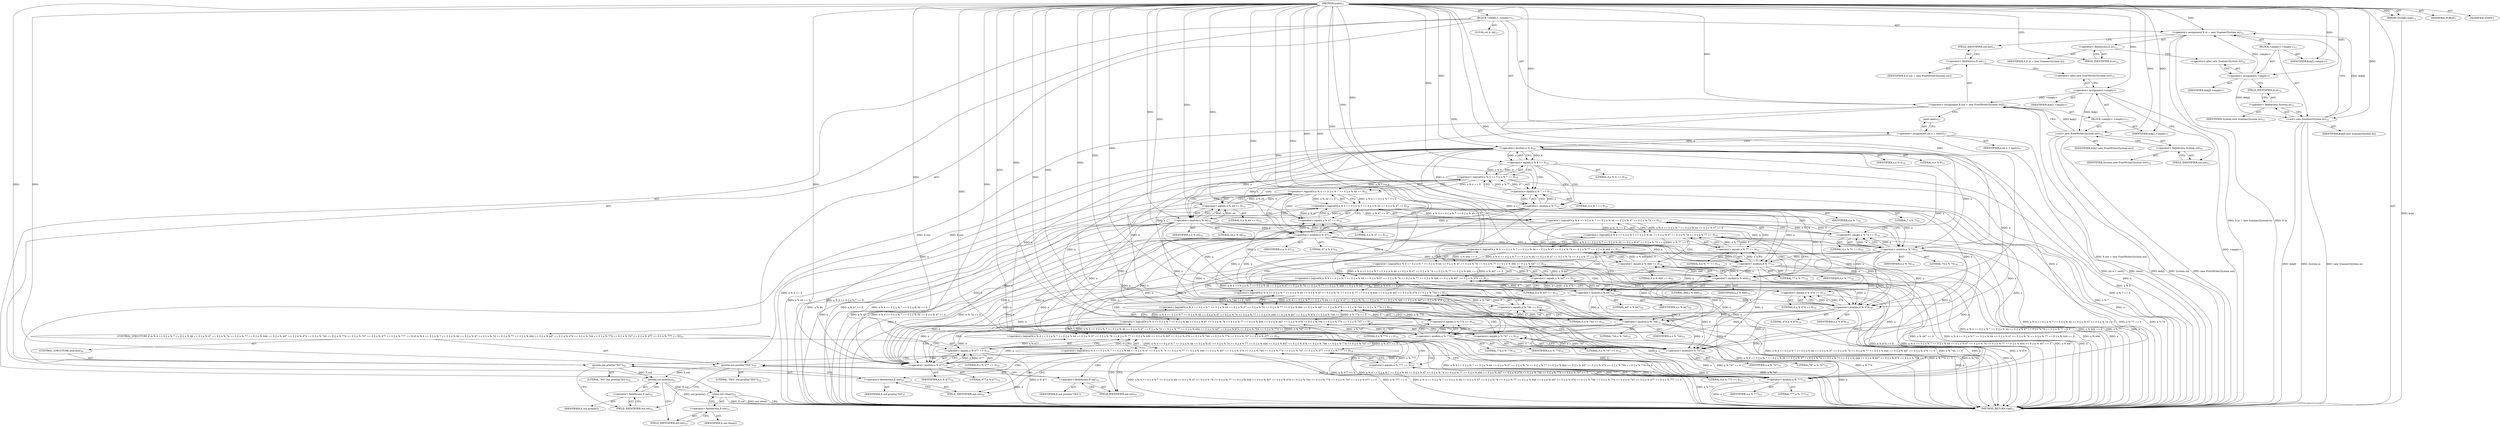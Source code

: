 digraph "main" {  
"30" [label = <(METHOD,main)<SUB>11</SUB>> ]
"31" [label = <(PARAM,String[] args)<SUB>11</SUB>> ]
"32" [label = <(BLOCK,&lt;empty&gt;,&lt;empty&gt;)<SUB>11</SUB>> ]
"33" [label = <(&lt;operator&gt;.assignment,E.in = new Scanner(System.in))<SUB>12</SUB>> ]
"34" [label = <(&lt;operator&gt;.fieldAccess,E.in)<SUB>12</SUB>> ]
"35" [label = <(IDENTIFIER,E,E.in = new Scanner(System.in))> ]
"36" [label = <(FIELD_IDENTIFIER,in,in)<SUB>12</SUB>> ]
"37" [label = <(BLOCK,&lt;empty&gt;,&lt;empty&gt;)<SUB>12</SUB>> ]
"38" [label = <(&lt;operator&gt;.assignment,&lt;empty&gt;)> ]
"39" [label = <(IDENTIFIER,$obj0,&lt;empty&gt;)> ]
"40" [label = <(&lt;operator&gt;.alloc,new Scanner(System.in))<SUB>12</SUB>> ]
"41" [label = <(&lt;init&gt;,new Scanner(System.in))<SUB>12</SUB>> ]
"42" [label = <(IDENTIFIER,$obj0,new Scanner(System.in))> ]
"43" [label = <(&lt;operator&gt;.fieldAccess,System.in)<SUB>12</SUB>> ]
"44" [label = <(IDENTIFIER,System,new Scanner(System.in))<SUB>12</SUB>> ]
"45" [label = <(FIELD_IDENTIFIER,in,in)<SUB>12</SUB>> ]
"46" [label = <(IDENTIFIER,$obj0,&lt;empty&gt;)> ]
"47" [label = <(&lt;operator&gt;.assignment,E.out = new PrintWriter(System.out))<SUB>15</SUB>> ]
"48" [label = <(&lt;operator&gt;.fieldAccess,E.out)<SUB>15</SUB>> ]
"49" [label = <(IDENTIFIER,E,E.out = new PrintWriter(System.out))> ]
"50" [label = <(FIELD_IDENTIFIER,out,out)<SUB>15</SUB>> ]
"51" [label = <(BLOCK,&lt;empty&gt;,&lt;empty&gt;)<SUB>15</SUB>> ]
"52" [label = <(&lt;operator&gt;.assignment,&lt;empty&gt;)> ]
"53" [label = <(IDENTIFIER,$obj1,&lt;empty&gt;)> ]
"54" [label = <(&lt;operator&gt;.alloc,new PrintWriter(System.out))<SUB>15</SUB>> ]
"55" [label = <(&lt;init&gt;,new PrintWriter(System.out))<SUB>15</SUB>> ]
"56" [label = <(IDENTIFIER,$obj1,new PrintWriter(System.out))> ]
"57" [label = <(&lt;operator&gt;.fieldAccess,System.out)<SUB>15</SUB>> ]
"58" [label = <(IDENTIFIER,System,new PrintWriter(System.out))<SUB>15</SUB>> ]
"59" [label = <(FIELD_IDENTIFIER,out,out)<SUB>15</SUB>> ]
"60" [label = <(IDENTIFIER,$obj1,&lt;empty&gt;)> ]
"61" [label = <(LOCAL,int n: int)<SUB>17</SUB>> ]
"62" [label = <(&lt;operator&gt;.assignment,int n = next())<SUB>17</SUB>> ]
"63" [label = <(IDENTIFIER,n,int n = next())<SUB>17</SUB>> ]
"64" [label = <(next,next())<SUB>17</SUB>> ]
"65" [label = <(CONTROL_STRUCTURE,if (n % 4 == 0 || n % 7 == 0 || n % 44 == 0 || n % 47 == 0 || n % 74 == 0 || n % 77 == 0 || n % 444 == 0 || n % 447 == 0 || n % 474 == 0 || n % 744 == 0 || n % 774 == 0 || n % 747 == 0 || n % 477 == 0 || n % 777 == 0),if (n % 4 == 0 || n % 7 == 0 || n % 44 == 0 || n % 47 == 0 || n % 74 == 0 || n % 77 == 0 || n % 444 == 0 || n % 447 == 0 || n % 474 == 0 || n % 744 == 0 || n % 774 == 0 || n % 747 == 0 || n % 477 == 0 || n % 777 == 0))<SUB>19</SUB>> ]
"66" [label = <(&lt;operator&gt;.logicalOr,n % 4 == 0 || n % 7 == 0 || n % 44 == 0 || n % 47 == 0 || n % 74 == 0 || n % 77 == 0 || n % 444 == 0 || n % 447 == 0 || n % 474 == 0 || n % 744 == 0 || n % 774 == 0 || n % 747 == 0 || n % 477 == 0 || n % 777 == 0)<SUB>19</SUB>> ]
"67" [label = <(&lt;operator&gt;.logicalOr,n % 4 == 0 || n % 7 == 0 || n % 44 == 0 || n % 47 == 0 || n % 74 == 0 || n % 77 == 0 || n % 444 == 0 || n % 447 == 0 || n % 474 == 0 || n % 744 == 0 || n % 774 == 0 || n % 747 == 0 || n % 477 == 0)<SUB>19</SUB>> ]
"68" [label = <(&lt;operator&gt;.logicalOr,n % 4 == 0 || n % 7 == 0 || n % 44 == 0 || n % 47 == 0 || n % 74 == 0 || n % 77 == 0 || n % 444 == 0 || n % 447 == 0 || n % 474 == 0 || n % 744 == 0 || n % 774 == 0 || n % 747 == 0)<SUB>19</SUB>> ]
"69" [label = <(&lt;operator&gt;.logicalOr,n % 4 == 0 || n % 7 == 0 || n % 44 == 0 || n % 47 == 0 || n % 74 == 0 || n % 77 == 0 || n % 444 == 0 || n % 447 == 0 || n % 474 == 0 || n % 744 == 0 || n % 774 == 0)<SUB>19</SUB>> ]
"70" [label = <(&lt;operator&gt;.logicalOr,n % 4 == 0 || n % 7 == 0 || n % 44 == 0 || n % 47 == 0 || n % 74 == 0 || n % 77 == 0 || n % 444 == 0 || n % 447 == 0 || n % 474 == 0 || n % 744 == 0)<SUB>19</SUB>> ]
"71" [label = <(&lt;operator&gt;.logicalOr,n % 4 == 0 || n % 7 == 0 || n % 44 == 0 || n % 47 == 0 || n % 74 == 0 || n % 77 == 0 || n % 444 == 0 || n % 447 == 0 || n % 474 == 0)<SUB>19</SUB>> ]
"72" [label = <(&lt;operator&gt;.logicalOr,n % 4 == 0 || n % 7 == 0 || n % 44 == 0 || n % 47 == 0 || n % 74 == 0 || n % 77 == 0 || n % 444 == 0 || n % 447 == 0)<SUB>19</SUB>> ]
"73" [label = <(&lt;operator&gt;.logicalOr,n % 4 == 0 || n % 7 == 0 || n % 44 == 0 || n % 47 == 0 || n % 74 == 0 || n % 77 == 0 || n % 444 == 0)<SUB>19</SUB>> ]
"74" [label = <(&lt;operator&gt;.logicalOr,n % 4 == 0 || n % 7 == 0 || n % 44 == 0 || n % 47 == 0 || n % 74 == 0 || n % 77 == 0)<SUB>19</SUB>> ]
"75" [label = <(&lt;operator&gt;.logicalOr,n % 4 == 0 || n % 7 == 0 || n % 44 == 0 || n % 47 == 0 || n % 74 == 0)<SUB>19</SUB>> ]
"76" [label = <(&lt;operator&gt;.logicalOr,n % 4 == 0 || n % 7 == 0 || n % 44 == 0 || n % 47 == 0)<SUB>19</SUB>> ]
"77" [label = <(&lt;operator&gt;.logicalOr,n % 4 == 0 || n % 7 == 0 || n % 44 == 0)<SUB>19</SUB>> ]
"78" [label = <(&lt;operator&gt;.logicalOr,n % 4 == 0 || n % 7 == 0)<SUB>19</SUB>> ]
"79" [label = <(&lt;operator&gt;.equals,n % 4 == 0)<SUB>19</SUB>> ]
"80" [label = <(&lt;operator&gt;.modulo,n % 4)<SUB>19</SUB>> ]
"81" [label = <(IDENTIFIER,n,n % 4)<SUB>19</SUB>> ]
"82" [label = <(LITERAL,4,n % 4)<SUB>19</SUB>> ]
"83" [label = <(LITERAL,0,n % 4 == 0)<SUB>19</SUB>> ]
"84" [label = <(&lt;operator&gt;.equals,n % 7 == 0)<SUB>19</SUB>> ]
"85" [label = <(&lt;operator&gt;.modulo,n % 7)<SUB>19</SUB>> ]
"86" [label = <(IDENTIFIER,n,n % 7)<SUB>19</SUB>> ]
"87" [label = <(LITERAL,7,n % 7)<SUB>19</SUB>> ]
"88" [label = <(LITERAL,0,n % 7 == 0)<SUB>19</SUB>> ]
"89" [label = <(&lt;operator&gt;.equals,n % 44 == 0)<SUB>19</SUB>> ]
"90" [label = <(&lt;operator&gt;.modulo,n % 44)<SUB>19</SUB>> ]
"91" [label = <(IDENTIFIER,n,n % 44)<SUB>19</SUB>> ]
"92" [label = <(LITERAL,44,n % 44)<SUB>19</SUB>> ]
"93" [label = <(LITERAL,0,n % 44 == 0)<SUB>19</SUB>> ]
"94" [label = <(&lt;operator&gt;.equals,n % 47 == 0)<SUB>19</SUB>> ]
"95" [label = <(&lt;operator&gt;.modulo,n % 47)<SUB>19</SUB>> ]
"96" [label = <(IDENTIFIER,n,n % 47)<SUB>19</SUB>> ]
"97" [label = <(LITERAL,47,n % 47)<SUB>19</SUB>> ]
"98" [label = <(LITERAL,0,n % 47 == 0)<SUB>19</SUB>> ]
"99" [label = <(&lt;operator&gt;.equals,n % 74 == 0)<SUB>19</SUB>> ]
"100" [label = <(&lt;operator&gt;.modulo,n % 74)<SUB>19</SUB>> ]
"101" [label = <(IDENTIFIER,n,n % 74)<SUB>19</SUB>> ]
"102" [label = <(LITERAL,74,n % 74)<SUB>19</SUB>> ]
"103" [label = <(LITERAL,0,n % 74 == 0)<SUB>19</SUB>> ]
"104" [label = <(&lt;operator&gt;.equals,n % 77 == 0)<SUB>19</SUB>> ]
"105" [label = <(&lt;operator&gt;.modulo,n % 77)<SUB>19</SUB>> ]
"106" [label = <(IDENTIFIER,n,n % 77)<SUB>19</SUB>> ]
"107" [label = <(LITERAL,77,n % 77)<SUB>19</SUB>> ]
"108" [label = <(LITERAL,0,n % 77 == 0)<SUB>19</SUB>> ]
"109" [label = <(&lt;operator&gt;.equals,n % 444 == 0)<SUB>19</SUB>> ]
"110" [label = <(&lt;operator&gt;.modulo,n % 444)<SUB>19</SUB>> ]
"111" [label = <(IDENTIFIER,n,n % 444)<SUB>19</SUB>> ]
"112" [label = <(LITERAL,444,n % 444)<SUB>19</SUB>> ]
"113" [label = <(LITERAL,0,n % 444 == 0)<SUB>19</SUB>> ]
"114" [label = <(&lt;operator&gt;.equals,n % 447 == 0)<SUB>19</SUB>> ]
"115" [label = <(&lt;operator&gt;.modulo,n % 447)<SUB>19</SUB>> ]
"116" [label = <(IDENTIFIER,n,n % 447)<SUB>19</SUB>> ]
"117" [label = <(LITERAL,447,n % 447)<SUB>19</SUB>> ]
"118" [label = <(LITERAL,0,n % 447 == 0)<SUB>19</SUB>> ]
"119" [label = <(&lt;operator&gt;.equals,n % 474 == 0)<SUB>19</SUB>> ]
"120" [label = <(&lt;operator&gt;.modulo,n % 474)<SUB>19</SUB>> ]
"121" [label = <(IDENTIFIER,n,n % 474)<SUB>19</SUB>> ]
"122" [label = <(LITERAL,474,n % 474)<SUB>19</SUB>> ]
"123" [label = <(LITERAL,0,n % 474 == 0)<SUB>19</SUB>> ]
"124" [label = <(&lt;operator&gt;.equals,n % 744 == 0)<SUB>19</SUB>> ]
"125" [label = <(&lt;operator&gt;.modulo,n % 744)<SUB>19</SUB>> ]
"126" [label = <(IDENTIFIER,n,n % 744)<SUB>19</SUB>> ]
"127" [label = <(LITERAL,744,n % 744)<SUB>19</SUB>> ]
"128" [label = <(LITERAL,0,n % 744 == 0)<SUB>19</SUB>> ]
"129" [label = <(&lt;operator&gt;.equals,n % 774 == 0)<SUB>19</SUB>> ]
"130" [label = <(&lt;operator&gt;.modulo,n % 774)<SUB>19</SUB>> ]
"131" [label = <(IDENTIFIER,n,n % 774)<SUB>19</SUB>> ]
"132" [label = <(LITERAL,774,n % 774)<SUB>19</SUB>> ]
"133" [label = <(LITERAL,0,n % 774 == 0)<SUB>19</SUB>> ]
"134" [label = <(&lt;operator&gt;.equals,n % 747 == 0)<SUB>19</SUB>> ]
"135" [label = <(&lt;operator&gt;.modulo,n % 747)<SUB>19</SUB>> ]
"136" [label = <(IDENTIFIER,n,n % 747)<SUB>19</SUB>> ]
"137" [label = <(LITERAL,747,n % 747)<SUB>19</SUB>> ]
"138" [label = <(LITERAL,0,n % 747 == 0)<SUB>19</SUB>> ]
"139" [label = <(&lt;operator&gt;.equals,n % 477 == 0)<SUB>19</SUB>> ]
"140" [label = <(&lt;operator&gt;.modulo,n % 477)<SUB>19</SUB>> ]
"141" [label = <(IDENTIFIER,n,n % 477)<SUB>19</SUB>> ]
"142" [label = <(LITERAL,477,n % 477)<SUB>19</SUB>> ]
"143" [label = <(LITERAL,0,n % 477 == 0)<SUB>19</SUB>> ]
"144" [label = <(&lt;operator&gt;.equals,n % 777 == 0)<SUB>19</SUB>> ]
"145" [label = <(&lt;operator&gt;.modulo,n % 777)<SUB>19</SUB>> ]
"146" [label = <(IDENTIFIER,n,n % 777)<SUB>19</SUB>> ]
"147" [label = <(LITERAL,777,n % 777)<SUB>19</SUB>> ]
"148" [label = <(LITERAL,0,n % 777 == 0)<SUB>19</SUB>> ]
"149" [label = <(println,out.println(&quot;YES&quot;))<SUB>19</SUB>> ]
"150" [label = <(&lt;operator&gt;.fieldAccess,E.out)<SUB>19</SUB>> ]
"151" [label = <(IDENTIFIER,E,out.println(&quot;YES&quot;))> ]
"152" [label = <(FIELD_IDENTIFIER,out,out)<SUB>19</SUB>> ]
"153" [label = <(LITERAL,&quot;YES&quot;,out.println(&quot;YES&quot;))<SUB>19</SUB>> ]
"154" [label = <(CONTROL_STRUCTURE,else,else)<SUB>20</SUB>> ]
"155" [label = <(println,out.println(&quot;NO&quot;))<SUB>20</SUB>> ]
"156" [label = <(&lt;operator&gt;.fieldAccess,E.out)<SUB>20</SUB>> ]
"157" [label = <(IDENTIFIER,E,out.println(&quot;NO&quot;))> ]
"158" [label = <(FIELD_IDENTIFIER,out,out)<SUB>20</SUB>> ]
"159" [label = <(LITERAL,&quot;NO&quot;,out.println(&quot;NO&quot;))<SUB>20</SUB>> ]
"160" [label = <(println,out.println())<SUB>22</SUB>> ]
"161" [label = <(&lt;operator&gt;.fieldAccess,E.out)<SUB>22</SUB>> ]
"162" [label = <(IDENTIFIER,E,out.println())> ]
"163" [label = <(FIELD_IDENTIFIER,out,out)<SUB>22</SUB>> ]
"164" [label = <(close,out.close())<SUB>23</SUB>> ]
"165" [label = <(&lt;operator&gt;.fieldAccess,E.out)<SUB>23</SUB>> ]
"166" [label = <(IDENTIFIER,E,out.close())> ]
"167" [label = <(FIELD_IDENTIFIER,out,out)<SUB>23</SUB>> ]
"168" [label = <(MODIFIER,PUBLIC)> ]
"169" [label = <(MODIFIER,STATIC)> ]
"170" [label = <(METHOD_RETURN,void)<SUB>11</SUB>> ]
  "30" -> "31"  [ label = "AST: "] 
  "30" -> "32"  [ label = "AST: "] 
  "30" -> "168"  [ label = "AST: "] 
  "30" -> "169"  [ label = "AST: "] 
  "30" -> "170"  [ label = "AST: "] 
  "32" -> "33"  [ label = "AST: "] 
  "32" -> "47"  [ label = "AST: "] 
  "32" -> "61"  [ label = "AST: "] 
  "32" -> "62"  [ label = "AST: "] 
  "32" -> "65"  [ label = "AST: "] 
  "32" -> "160"  [ label = "AST: "] 
  "32" -> "164"  [ label = "AST: "] 
  "33" -> "34"  [ label = "AST: "] 
  "33" -> "37"  [ label = "AST: "] 
  "34" -> "35"  [ label = "AST: "] 
  "34" -> "36"  [ label = "AST: "] 
  "37" -> "38"  [ label = "AST: "] 
  "37" -> "41"  [ label = "AST: "] 
  "37" -> "46"  [ label = "AST: "] 
  "38" -> "39"  [ label = "AST: "] 
  "38" -> "40"  [ label = "AST: "] 
  "41" -> "42"  [ label = "AST: "] 
  "41" -> "43"  [ label = "AST: "] 
  "43" -> "44"  [ label = "AST: "] 
  "43" -> "45"  [ label = "AST: "] 
  "47" -> "48"  [ label = "AST: "] 
  "47" -> "51"  [ label = "AST: "] 
  "48" -> "49"  [ label = "AST: "] 
  "48" -> "50"  [ label = "AST: "] 
  "51" -> "52"  [ label = "AST: "] 
  "51" -> "55"  [ label = "AST: "] 
  "51" -> "60"  [ label = "AST: "] 
  "52" -> "53"  [ label = "AST: "] 
  "52" -> "54"  [ label = "AST: "] 
  "55" -> "56"  [ label = "AST: "] 
  "55" -> "57"  [ label = "AST: "] 
  "57" -> "58"  [ label = "AST: "] 
  "57" -> "59"  [ label = "AST: "] 
  "62" -> "63"  [ label = "AST: "] 
  "62" -> "64"  [ label = "AST: "] 
  "65" -> "66"  [ label = "AST: "] 
  "65" -> "149"  [ label = "AST: "] 
  "65" -> "154"  [ label = "AST: "] 
  "66" -> "67"  [ label = "AST: "] 
  "66" -> "144"  [ label = "AST: "] 
  "67" -> "68"  [ label = "AST: "] 
  "67" -> "139"  [ label = "AST: "] 
  "68" -> "69"  [ label = "AST: "] 
  "68" -> "134"  [ label = "AST: "] 
  "69" -> "70"  [ label = "AST: "] 
  "69" -> "129"  [ label = "AST: "] 
  "70" -> "71"  [ label = "AST: "] 
  "70" -> "124"  [ label = "AST: "] 
  "71" -> "72"  [ label = "AST: "] 
  "71" -> "119"  [ label = "AST: "] 
  "72" -> "73"  [ label = "AST: "] 
  "72" -> "114"  [ label = "AST: "] 
  "73" -> "74"  [ label = "AST: "] 
  "73" -> "109"  [ label = "AST: "] 
  "74" -> "75"  [ label = "AST: "] 
  "74" -> "104"  [ label = "AST: "] 
  "75" -> "76"  [ label = "AST: "] 
  "75" -> "99"  [ label = "AST: "] 
  "76" -> "77"  [ label = "AST: "] 
  "76" -> "94"  [ label = "AST: "] 
  "77" -> "78"  [ label = "AST: "] 
  "77" -> "89"  [ label = "AST: "] 
  "78" -> "79"  [ label = "AST: "] 
  "78" -> "84"  [ label = "AST: "] 
  "79" -> "80"  [ label = "AST: "] 
  "79" -> "83"  [ label = "AST: "] 
  "80" -> "81"  [ label = "AST: "] 
  "80" -> "82"  [ label = "AST: "] 
  "84" -> "85"  [ label = "AST: "] 
  "84" -> "88"  [ label = "AST: "] 
  "85" -> "86"  [ label = "AST: "] 
  "85" -> "87"  [ label = "AST: "] 
  "89" -> "90"  [ label = "AST: "] 
  "89" -> "93"  [ label = "AST: "] 
  "90" -> "91"  [ label = "AST: "] 
  "90" -> "92"  [ label = "AST: "] 
  "94" -> "95"  [ label = "AST: "] 
  "94" -> "98"  [ label = "AST: "] 
  "95" -> "96"  [ label = "AST: "] 
  "95" -> "97"  [ label = "AST: "] 
  "99" -> "100"  [ label = "AST: "] 
  "99" -> "103"  [ label = "AST: "] 
  "100" -> "101"  [ label = "AST: "] 
  "100" -> "102"  [ label = "AST: "] 
  "104" -> "105"  [ label = "AST: "] 
  "104" -> "108"  [ label = "AST: "] 
  "105" -> "106"  [ label = "AST: "] 
  "105" -> "107"  [ label = "AST: "] 
  "109" -> "110"  [ label = "AST: "] 
  "109" -> "113"  [ label = "AST: "] 
  "110" -> "111"  [ label = "AST: "] 
  "110" -> "112"  [ label = "AST: "] 
  "114" -> "115"  [ label = "AST: "] 
  "114" -> "118"  [ label = "AST: "] 
  "115" -> "116"  [ label = "AST: "] 
  "115" -> "117"  [ label = "AST: "] 
  "119" -> "120"  [ label = "AST: "] 
  "119" -> "123"  [ label = "AST: "] 
  "120" -> "121"  [ label = "AST: "] 
  "120" -> "122"  [ label = "AST: "] 
  "124" -> "125"  [ label = "AST: "] 
  "124" -> "128"  [ label = "AST: "] 
  "125" -> "126"  [ label = "AST: "] 
  "125" -> "127"  [ label = "AST: "] 
  "129" -> "130"  [ label = "AST: "] 
  "129" -> "133"  [ label = "AST: "] 
  "130" -> "131"  [ label = "AST: "] 
  "130" -> "132"  [ label = "AST: "] 
  "134" -> "135"  [ label = "AST: "] 
  "134" -> "138"  [ label = "AST: "] 
  "135" -> "136"  [ label = "AST: "] 
  "135" -> "137"  [ label = "AST: "] 
  "139" -> "140"  [ label = "AST: "] 
  "139" -> "143"  [ label = "AST: "] 
  "140" -> "141"  [ label = "AST: "] 
  "140" -> "142"  [ label = "AST: "] 
  "144" -> "145"  [ label = "AST: "] 
  "144" -> "148"  [ label = "AST: "] 
  "145" -> "146"  [ label = "AST: "] 
  "145" -> "147"  [ label = "AST: "] 
  "149" -> "150"  [ label = "AST: "] 
  "149" -> "153"  [ label = "AST: "] 
  "150" -> "151"  [ label = "AST: "] 
  "150" -> "152"  [ label = "AST: "] 
  "154" -> "155"  [ label = "AST: "] 
  "155" -> "156"  [ label = "AST: "] 
  "155" -> "159"  [ label = "AST: "] 
  "156" -> "157"  [ label = "AST: "] 
  "156" -> "158"  [ label = "AST: "] 
  "160" -> "161"  [ label = "AST: "] 
  "161" -> "162"  [ label = "AST: "] 
  "161" -> "163"  [ label = "AST: "] 
  "164" -> "165"  [ label = "AST: "] 
  "165" -> "166"  [ label = "AST: "] 
  "165" -> "167"  [ label = "AST: "] 
  "33" -> "50"  [ label = "CFG: "] 
  "47" -> "64"  [ label = "CFG: "] 
  "62" -> "80"  [ label = "CFG: "] 
  "160" -> "167"  [ label = "CFG: "] 
  "164" -> "170"  [ label = "CFG: "] 
  "34" -> "40"  [ label = "CFG: "] 
  "48" -> "54"  [ label = "CFG: "] 
  "64" -> "62"  [ label = "CFG: "] 
  "66" -> "152"  [ label = "CFG: "] 
  "66" -> "158"  [ label = "CFG: "] 
  "149" -> "163"  [ label = "CFG: "] 
  "161" -> "160"  [ label = "CFG: "] 
  "165" -> "164"  [ label = "CFG: "] 
  "36" -> "34"  [ label = "CFG: "] 
  "38" -> "45"  [ label = "CFG: "] 
  "41" -> "33"  [ label = "CFG: "] 
  "50" -> "48"  [ label = "CFG: "] 
  "52" -> "59"  [ label = "CFG: "] 
  "55" -> "47"  [ label = "CFG: "] 
  "67" -> "66"  [ label = "CFG: "] 
  "67" -> "145"  [ label = "CFG: "] 
  "144" -> "66"  [ label = "CFG: "] 
  "150" -> "149"  [ label = "CFG: "] 
  "155" -> "163"  [ label = "CFG: "] 
  "163" -> "161"  [ label = "CFG: "] 
  "167" -> "165"  [ label = "CFG: "] 
  "40" -> "38"  [ label = "CFG: "] 
  "43" -> "41"  [ label = "CFG: "] 
  "54" -> "52"  [ label = "CFG: "] 
  "57" -> "55"  [ label = "CFG: "] 
  "68" -> "67"  [ label = "CFG: "] 
  "68" -> "140"  [ label = "CFG: "] 
  "139" -> "67"  [ label = "CFG: "] 
  "145" -> "144"  [ label = "CFG: "] 
  "152" -> "150"  [ label = "CFG: "] 
  "156" -> "155"  [ label = "CFG: "] 
  "45" -> "43"  [ label = "CFG: "] 
  "59" -> "57"  [ label = "CFG: "] 
  "69" -> "68"  [ label = "CFG: "] 
  "69" -> "135"  [ label = "CFG: "] 
  "134" -> "68"  [ label = "CFG: "] 
  "140" -> "139"  [ label = "CFG: "] 
  "158" -> "156"  [ label = "CFG: "] 
  "70" -> "69"  [ label = "CFG: "] 
  "70" -> "130"  [ label = "CFG: "] 
  "129" -> "69"  [ label = "CFG: "] 
  "135" -> "134"  [ label = "CFG: "] 
  "71" -> "70"  [ label = "CFG: "] 
  "71" -> "125"  [ label = "CFG: "] 
  "124" -> "70"  [ label = "CFG: "] 
  "130" -> "129"  [ label = "CFG: "] 
  "72" -> "71"  [ label = "CFG: "] 
  "72" -> "120"  [ label = "CFG: "] 
  "119" -> "71"  [ label = "CFG: "] 
  "125" -> "124"  [ label = "CFG: "] 
  "73" -> "72"  [ label = "CFG: "] 
  "73" -> "115"  [ label = "CFG: "] 
  "114" -> "72"  [ label = "CFG: "] 
  "120" -> "119"  [ label = "CFG: "] 
  "74" -> "73"  [ label = "CFG: "] 
  "74" -> "110"  [ label = "CFG: "] 
  "109" -> "73"  [ label = "CFG: "] 
  "115" -> "114"  [ label = "CFG: "] 
  "75" -> "74"  [ label = "CFG: "] 
  "75" -> "105"  [ label = "CFG: "] 
  "104" -> "74"  [ label = "CFG: "] 
  "110" -> "109"  [ label = "CFG: "] 
  "76" -> "75"  [ label = "CFG: "] 
  "76" -> "100"  [ label = "CFG: "] 
  "99" -> "75"  [ label = "CFG: "] 
  "105" -> "104"  [ label = "CFG: "] 
  "77" -> "76"  [ label = "CFG: "] 
  "77" -> "95"  [ label = "CFG: "] 
  "94" -> "76"  [ label = "CFG: "] 
  "100" -> "99"  [ label = "CFG: "] 
  "78" -> "77"  [ label = "CFG: "] 
  "78" -> "90"  [ label = "CFG: "] 
  "89" -> "77"  [ label = "CFG: "] 
  "95" -> "94"  [ label = "CFG: "] 
  "79" -> "78"  [ label = "CFG: "] 
  "79" -> "85"  [ label = "CFG: "] 
  "84" -> "78"  [ label = "CFG: "] 
  "90" -> "89"  [ label = "CFG: "] 
  "80" -> "79"  [ label = "CFG: "] 
  "85" -> "84"  [ label = "CFG: "] 
  "30" -> "36"  [ label = "CFG: "] 
  "31" -> "170"  [ label = "DDG: args"] 
  "33" -> "170"  [ label = "DDG: E.in"] 
  "41" -> "170"  [ label = "DDG: $obj0"] 
  "41" -> "170"  [ label = "DDG: System.in"] 
  "41" -> "170"  [ label = "DDG: new Scanner(System.in)"] 
  "33" -> "170"  [ label = "DDG: E.in = new Scanner(System.in)"] 
  "52" -> "170"  [ label = "DDG: &lt;empty&gt;"] 
  "55" -> "170"  [ label = "DDG: $obj1"] 
  "55" -> "170"  [ label = "DDG: System.out"] 
  "55" -> "170"  [ label = "DDG: new PrintWriter(System.out)"] 
  "47" -> "170"  [ label = "DDG: E.out = new PrintWriter(System.out)"] 
  "62" -> "170"  [ label = "DDG: next()"] 
  "62" -> "170"  [ label = "DDG: int n = next()"] 
  "80" -> "170"  [ label = "DDG: n"] 
  "79" -> "170"  [ label = "DDG: n % 4"] 
  "78" -> "170"  [ label = "DDG: n % 4 == 0"] 
  "85" -> "170"  [ label = "DDG: n"] 
  "84" -> "170"  [ label = "DDG: n % 7"] 
  "78" -> "170"  [ label = "DDG: n % 7 == 0"] 
  "77" -> "170"  [ label = "DDG: n % 4 == 0 || n % 7 == 0"] 
  "90" -> "170"  [ label = "DDG: n"] 
  "89" -> "170"  [ label = "DDG: n % 44"] 
  "77" -> "170"  [ label = "DDG: n % 44 == 0"] 
  "76" -> "170"  [ label = "DDG: n % 4 == 0 || n % 7 == 0 || n % 44 == 0"] 
  "95" -> "170"  [ label = "DDG: n"] 
  "94" -> "170"  [ label = "DDG: n % 47"] 
  "76" -> "170"  [ label = "DDG: n % 47 == 0"] 
  "75" -> "170"  [ label = "DDG: n % 4 == 0 || n % 7 == 0 || n % 44 == 0 || n % 47 == 0"] 
  "100" -> "170"  [ label = "DDG: n"] 
  "99" -> "170"  [ label = "DDG: n % 74"] 
  "75" -> "170"  [ label = "DDG: n % 74 == 0"] 
  "74" -> "170"  [ label = "DDG: n % 4 == 0 || n % 7 == 0 || n % 44 == 0 || n % 47 == 0 || n % 74 == 0"] 
  "105" -> "170"  [ label = "DDG: n"] 
  "104" -> "170"  [ label = "DDG: n % 77"] 
  "74" -> "170"  [ label = "DDG: n % 77 == 0"] 
  "73" -> "170"  [ label = "DDG: n % 4 == 0 || n % 7 == 0 || n % 44 == 0 || n % 47 == 0 || n % 74 == 0 || n % 77 == 0"] 
  "110" -> "170"  [ label = "DDG: n"] 
  "109" -> "170"  [ label = "DDG: n % 444"] 
  "73" -> "170"  [ label = "DDG: n % 444 == 0"] 
  "72" -> "170"  [ label = "DDG: n % 4 == 0 || n % 7 == 0 || n % 44 == 0 || n % 47 == 0 || n % 74 == 0 || n % 77 == 0 || n % 444 == 0"] 
  "115" -> "170"  [ label = "DDG: n"] 
  "114" -> "170"  [ label = "DDG: n % 447"] 
  "72" -> "170"  [ label = "DDG: n % 447 == 0"] 
  "71" -> "170"  [ label = "DDG: n % 4 == 0 || n % 7 == 0 || n % 44 == 0 || n % 47 == 0 || n % 74 == 0 || n % 77 == 0 || n % 444 == 0 || n % 447 == 0"] 
  "120" -> "170"  [ label = "DDG: n"] 
  "119" -> "170"  [ label = "DDG: n % 474"] 
  "71" -> "170"  [ label = "DDG: n % 474 == 0"] 
  "70" -> "170"  [ label = "DDG: n % 4 == 0 || n % 7 == 0 || n % 44 == 0 || n % 47 == 0 || n % 74 == 0 || n % 77 == 0 || n % 444 == 0 || n % 447 == 0 || n % 474 == 0"] 
  "125" -> "170"  [ label = "DDG: n"] 
  "124" -> "170"  [ label = "DDG: n % 744"] 
  "70" -> "170"  [ label = "DDG: n % 744 == 0"] 
  "69" -> "170"  [ label = "DDG: n % 4 == 0 || n % 7 == 0 || n % 44 == 0 || n % 47 == 0 || n % 74 == 0 || n % 77 == 0 || n % 444 == 0 || n % 447 == 0 || n % 474 == 0 || n % 744 == 0"] 
  "130" -> "170"  [ label = "DDG: n"] 
  "129" -> "170"  [ label = "DDG: n % 774"] 
  "69" -> "170"  [ label = "DDG: n % 774 == 0"] 
  "68" -> "170"  [ label = "DDG: n % 4 == 0 || n % 7 == 0 || n % 44 == 0 || n % 47 == 0 || n % 74 == 0 || n % 77 == 0 || n % 444 == 0 || n % 447 == 0 || n % 474 == 0 || n % 744 == 0 || n % 774 == 0"] 
  "135" -> "170"  [ label = "DDG: n"] 
  "134" -> "170"  [ label = "DDG: n % 747"] 
  "68" -> "170"  [ label = "DDG: n % 747 == 0"] 
  "67" -> "170"  [ label = "DDG: n % 4 == 0 || n % 7 == 0 || n % 44 == 0 || n % 47 == 0 || n % 74 == 0 || n % 77 == 0 || n % 444 == 0 || n % 447 == 0 || n % 474 == 0 || n % 744 == 0 || n % 774 == 0 || n % 747 == 0"] 
  "140" -> "170"  [ label = "DDG: n"] 
  "139" -> "170"  [ label = "DDG: n % 477"] 
  "67" -> "170"  [ label = "DDG: n % 477 == 0"] 
  "66" -> "170"  [ label = "DDG: n % 4 == 0 || n % 7 == 0 || n % 44 == 0 || n % 47 == 0 || n % 74 == 0 || n % 77 == 0 || n % 444 == 0 || n % 447 == 0 || n % 474 == 0 || n % 744 == 0 || n % 774 == 0 || n % 747 == 0 || n % 477 == 0"] 
  "145" -> "170"  [ label = "DDG: n"] 
  "144" -> "170"  [ label = "DDG: n % 777"] 
  "66" -> "170"  [ label = "DDG: n % 777 == 0"] 
  "66" -> "170"  [ label = "DDG: n % 4 == 0 || n % 7 == 0 || n % 44 == 0 || n % 47 == 0 || n % 74 == 0 || n % 77 == 0 || n % 444 == 0 || n % 447 == 0 || n % 474 == 0 || n % 744 == 0 || n % 774 == 0 || n % 747 == 0 || n % 477 == 0 || n % 777 == 0"] 
  "160" -> "170"  [ label = "DDG: out.println()"] 
  "164" -> "170"  [ label = "DDG: E.out"] 
  "164" -> "170"  [ label = "DDG: out.close()"] 
  "30" -> "31"  [ label = "DDG: "] 
  "38" -> "33"  [ label = "DDG: &lt;empty&gt;"] 
  "41" -> "33"  [ label = "DDG: $obj0"] 
  "30" -> "33"  [ label = "DDG: "] 
  "52" -> "47"  [ label = "DDG: &lt;empty&gt;"] 
  "55" -> "47"  [ label = "DDG: $obj1"] 
  "30" -> "47"  [ label = "DDG: "] 
  "30" -> "62"  [ label = "DDG: "] 
  "155" -> "160"  [ label = "DDG: E.out"] 
  "149" -> "160"  [ label = "DDG: E.out"] 
  "160" -> "164"  [ label = "DDG: E.out"] 
  "30" -> "38"  [ label = "DDG: "] 
  "30" -> "46"  [ label = "DDG: "] 
  "30" -> "52"  [ label = "DDG: "] 
  "30" -> "60"  [ label = "DDG: "] 
  "67" -> "66"  [ label = "DDG: n % 4 == 0 || n % 7 == 0 || n % 44 == 0 || n % 47 == 0 || n % 74 == 0 || n % 77 == 0 || n % 444 == 0 || n % 447 == 0 || n % 474 == 0 || n % 744 == 0 || n % 774 == 0 || n % 747 == 0"] 
  "67" -> "66"  [ label = "DDG: n % 477 == 0"] 
  "144" -> "66"  [ label = "DDG: n % 777"] 
  "144" -> "66"  [ label = "DDG: 0"] 
  "47" -> "149"  [ label = "DDG: E.out"] 
  "30" -> "149"  [ label = "DDG: "] 
  "38" -> "41"  [ label = "DDG: $obj0"] 
  "30" -> "41"  [ label = "DDG: "] 
  "52" -> "55"  [ label = "DDG: $obj1"] 
  "30" -> "55"  [ label = "DDG: "] 
  "68" -> "67"  [ label = "DDG: n % 4 == 0 || n % 7 == 0 || n % 44 == 0 || n % 47 == 0 || n % 74 == 0 || n % 77 == 0 || n % 444 == 0 || n % 447 == 0 || n % 474 == 0 || n % 744 == 0 || n % 774 == 0"] 
  "68" -> "67"  [ label = "DDG: n % 747 == 0"] 
  "139" -> "67"  [ label = "DDG: n % 477"] 
  "139" -> "67"  [ label = "DDG: 0"] 
  "145" -> "144"  [ label = "DDG: n"] 
  "145" -> "144"  [ label = "DDG: 777"] 
  "30" -> "144"  [ label = "DDG: "] 
  "47" -> "155"  [ label = "DDG: E.out"] 
  "30" -> "155"  [ label = "DDG: "] 
  "69" -> "68"  [ label = "DDG: n % 4 == 0 || n % 7 == 0 || n % 44 == 0 || n % 47 == 0 || n % 74 == 0 || n % 77 == 0 || n % 444 == 0 || n % 447 == 0 || n % 474 == 0 || n % 744 == 0"] 
  "69" -> "68"  [ label = "DDG: n % 774 == 0"] 
  "134" -> "68"  [ label = "DDG: n % 747"] 
  "134" -> "68"  [ label = "DDG: 0"] 
  "140" -> "139"  [ label = "DDG: n"] 
  "140" -> "139"  [ label = "DDG: 477"] 
  "30" -> "139"  [ label = "DDG: "] 
  "80" -> "145"  [ label = "DDG: n"] 
  "85" -> "145"  [ label = "DDG: n"] 
  "90" -> "145"  [ label = "DDG: n"] 
  "95" -> "145"  [ label = "DDG: n"] 
  "100" -> "145"  [ label = "DDG: n"] 
  "105" -> "145"  [ label = "DDG: n"] 
  "110" -> "145"  [ label = "DDG: n"] 
  "115" -> "145"  [ label = "DDG: n"] 
  "120" -> "145"  [ label = "DDG: n"] 
  "125" -> "145"  [ label = "DDG: n"] 
  "130" -> "145"  [ label = "DDG: n"] 
  "135" -> "145"  [ label = "DDG: n"] 
  "140" -> "145"  [ label = "DDG: n"] 
  "30" -> "145"  [ label = "DDG: "] 
  "70" -> "69"  [ label = "DDG: n % 4 == 0 || n % 7 == 0 || n % 44 == 0 || n % 47 == 0 || n % 74 == 0 || n % 77 == 0 || n % 444 == 0 || n % 447 == 0 || n % 474 == 0"] 
  "70" -> "69"  [ label = "DDG: n % 744 == 0"] 
  "129" -> "69"  [ label = "DDG: n % 774"] 
  "129" -> "69"  [ label = "DDG: 0"] 
  "135" -> "134"  [ label = "DDG: n"] 
  "135" -> "134"  [ label = "DDG: 747"] 
  "30" -> "134"  [ label = "DDG: "] 
  "80" -> "140"  [ label = "DDG: n"] 
  "85" -> "140"  [ label = "DDG: n"] 
  "90" -> "140"  [ label = "DDG: n"] 
  "95" -> "140"  [ label = "DDG: n"] 
  "100" -> "140"  [ label = "DDG: n"] 
  "105" -> "140"  [ label = "DDG: n"] 
  "110" -> "140"  [ label = "DDG: n"] 
  "115" -> "140"  [ label = "DDG: n"] 
  "120" -> "140"  [ label = "DDG: n"] 
  "125" -> "140"  [ label = "DDG: n"] 
  "130" -> "140"  [ label = "DDG: n"] 
  "135" -> "140"  [ label = "DDG: n"] 
  "30" -> "140"  [ label = "DDG: "] 
  "71" -> "70"  [ label = "DDG: n % 4 == 0 || n % 7 == 0 || n % 44 == 0 || n % 47 == 0 || n % 74 == 0 || n % 77 == 0 || n % 444 == 0 || n % 447 == 0"] 
  "71" -> "70"  [ label = "DDG: n % 474 == 0"] 
  "124" -> "70"  [ label = "DDG: n % 744"] 
  "124" -> "70"  [ label = "DDG: 0"] 
  "130" -> "129"  [ label = "DDG: n"] 
  "130" -> "129"  [ label = "DDG: 774"] 
  "30" -> "129"  [ label = "DDG: "] 
  "80" -> "135"  [ label = "DDG: n"] 
  "85" -> "135"  [ label = "DDG: n"] 
  "90" -> "135"  [ label = "DDG: n"] 
  "95" -> "135"  [ label = "DDG: n"] 
  "100" -> "135"  [ label = "DDG: n"] 
  "105" -> "135"  [ label = "DDG: n"] 
  "110" -> "135"  [ label = "DDG: n"] 
  "115" -> "135"  [ label = "DDG: n"] 
  "120" -> "135"  [ label = "DDG: n"] 
  "125" -> "135"  [ label = "DDG: n"] 
  "130" -> "135"  [ label = "DDG: n"] 
  "30" -> "135"  [ label = "DDG: "] 
  "72" -> "71"  [ label = "DDG: n % 4 == 0 || n % 7 == 0 || n % 44 == 0 || n % 47 == 0 || n % 74 == 0 || n % 77 == 0 || n % 444 == 0"] 
  "72" -> "71"  [ label = "DDG: n % 447 == 0"] 
  "119" -> "71"  [ label = "DDG: n % 474"] 
  "119" -> "71"  [ label = "DDG: 0"] 
  "125" -> "124"  [ label = "DDG: n"] 
  "125" -> "124"  [ label = "DDG: 744"] 
  "30" -> "124"  [ label = "DDG: "] 
  "80" -> "130"  [ label = "DDG: n"] 
  "85" -> "130"  [ label = "DDG: n"] 
  "90" -> "130"  [ label = "DDG: n"] 
  "95" -> "130"  [ label = "DDG: n"] 
  "100" -> "130"  [ label = "DDG: n"] 
  "105" -> "130"  [ label = "DDG: n"] 
  "110" -> "130"  [ label = "DDG: n"] 
  "115" -> "130"  [ label = "DDG: n"] 
  "120" -> "130"  [ label = "DDG: n"] 
  "125" -> "130"  [ label = "DDG: n"] 
  "30" -> "130"  [ label = "DDG: "] 
  "73" -> "72"  [ label = "DDG: n % 4 == 0 || n % 7 == 0 || n % 44 == 0 || n % 47 == 0 || n % 74 == 0 || n % 77 == 0"] 
  "73" -> "72"  [ label = "DDG: n % 444 == 0"] 
  "114" -> "72"  [ label = "DDG: n % 447"] 
  "114" -> "72"  [ label = "DDG: 0"] 
  "120" -> "119"  [ label = "DDG: n"] 
  "120" -> "119"  [ label = "DDG: 474"] 
  "30" -> "119"  [ label = "DDG: "] 
  "80" -> "125"  [ label = "DDG: n"] 
  "85" -> "125"  [ label = "DDG: n"] 
  "90" -> "125"  [ label = "DDG: n"] 
  "95" -> "125"  [ label = "DDG: n"] 
  "100" -> "125"  [ label = "DDG: n"] 
  "105" -> "125"  [ label = "DDG: n"] 
  "110" -> "125"  [ label = "DDG: n"] 
  "115" -> "125"  [ label = "DDG: n"] 
  "120" -> "125"  [ label = "DDG: n"] 
  "30" -> "125"  [ label = "DDG: "] 
  "74" -> "73"  [ label = "DDG: n % 4 == 0 || n % 7 == 0 || n % 44 == 0 || n % 47 == 0 || n % 74 == 0"] 
  "74" -> "73"  [ label = "DDG: n % 77 == 0"] 
  "109" -> "73"  [ label = "DDG: n % 444"] 
  "109" -> "73"  [ label = "DDG: 0"] 
  "115" -> "114"  [ label = "DDG: n"] 
  "115" -> "114"  [ label = "DDG: 447"] 
  "30" -> "114"  [ label = "DDG: "] 
  "80" -> "120"  [ label = "DDG: n"] 
  "85" -> "120"  [ label = "DDG: n"] 
  "90" -> "120"  [ label = "DDG: n"] 
  "95" -> "120"  [ label = "DDG: n"] 
  "100" -> "120"  [ label = "DDG: n"] 
  "105" -> "120"  [ label = "DDG: n"] 
  "110" -> "120"  [ label = "DDG: n"] 
  "115" -> "120"  [ label = "DDG: n"] 
  "30" -> "120"  [ label = "DDG: "] 
  "75" -> "74"  [ label = "DDG: n % 4 == 0 || n % 7 == 0 || n % 44 == 0 || n % 47 == 0"] 
  "75" -> "74"  [ label = "DDG: n % 74 == 0"] 
  "104" -> "74"  [ label = "DDG: n % 77"] 
  "104" -> "74"  [ label = "DDG: 0"] 
  "110" -> "109"  [ label = "DDG: n"] 
  "110" -> "109"  [ label = "DDG: 444"] 
  "30" -> "109"  [ label = "DDG: "] 
  "80" -> "115"  [ label = "DDG: n"] 
  "85" -> "115"  [ label = "DDG: n"] 
  "90" -> "115"  [ label = "DDG: n"] 
  "95" -> "115"  [ label = "DDG: n"] 
  "100" -> "115"  [ label = "DDG: n"] 
  "105" -> "115"  [ label = "DDG: n"] 
  "110" -> "115"  [ label = "DDG: n"] 
  "30" -> "115"  [ label = "DDG: "] 
  "76" -> "75"  [ label = "DDG: n % 4 == 0 || n % 7 == 0 || n % 44 == 0"] 
  "76" -> "75"  [ label = "DDG: n % 47 == 0"] 
  "99" -> "75"  [ label = "DDG: n % 74"] 
  "99" -> "75"  [ label = "DDG: 0"] 
  "105" -> "104"  [ label = "DDG: n"] 
  "105" -> "104"  [ label = "DDG: 77"] 
  "30" -> "104"  [ label = "DDG: "] 
  "80" -> "110"  [ label = "DDG: n"] 
  "85" -> "110"  [ label = "DDG: n"] 
  "90" -> "110"  [ label = "DDG: n"] 
  "95" -> "110"  [ label = "DDG: n"] 
  "100" -> "110"  [ label = "DDG: n"] 
  "105" -> "110"  [ label = "DDG: n"] 
  "30" -> "110"  [ label = "DDG: "] 
  "77" -> "76"  [ label = "DDG: n % 4 == 0 || n % 7 == 0"] 
  "77" -> "76"  [ label = "DDG: n % 44 == 0"] 
  "94" -> "76"  [ label = "DDG: n % 47"] 
  "94" -> "76"  [ label = "DDG: 0"] 
  "100" -> "99"  [ label = "DDG: n"] 
  "100" -> "99"  [ label = "DDG: 74"] 
  "30" -> "99"  [ label = "DDG: "] 
  "80" -> "105"  [ label = "DDG: n"] 
  "85" -> "105"  [ label = "DDG: n"] 
  "90" -> "105"  [ label = "DDG: n"] 
  "95" -> "105"  [ label = "DDG: n"] 
  "100" -> "105"  [ label = "DDG: n"] 
  "30" -> "105"  [ label = "DDG: "] 
  "78" -> "77"  [ label = "DDG: n % 4 == 0"] 
  "78" -> "77"  [ label = "DDG: n % 7 == 0"] 
  "89" -> "77"  [ label = "DDG: n % 44"] 
  "89" -> "77"  [ label = "DDG: 0"] 
  "95" -> "94"  [ label = "DDG: n"] 
  "95" -> "94"  [ label = "DDG: 47"] 
  "30" -> "94"  [ label = "DDG: "] 
  "80" -> "100"  [ label = "DDG: n"] 
  "85" -> "100"  [ label = "DDG: n"] 
  "90" -> "100"  [ label = "DDG: n"] 
  "95" -> "100"  [ label = "DDG: n"] 
  "30" -> "100"  [ label = "DDG: "] 
  "79" -> "78"  [ label = "DDG: n % 4"] 
  "79" -> "78"  [ label = "DDG: 0"] 
  "84" -> "78"  [ label = "DDG: n % 7"] 
  "84" -> "78"  [ label = "DDG: 0"] 
  "90" -> "89"  [ label = "DDG: n"] 
  "90" -> "89"  [ label = "DDG: 44"] 
  "30" -> "89"  [ label = "DDG: "] 
  "80" -> "95"  [ label = "DDG: n"] 
  "85" -> "95"  [ label = "DDG: n"] 
  "90" -> "95"  [ label = "DDG: n"] 
  "30" -> "95"  [ label = "DDG: "] 
  "80" -> "79"  [ label = "DDG: n"] 
  "80" -> "79"  [ label = "DDG: 4"] 
  "30" -> "79"  [ label = "DDG: "] 
  "85" -> "84"  [ label = "DDG: n"] 
  "85" -> "84"  [ label = "DDG: 7"] 
  "30" -> "84"  [ label = "DDG: "] 
  "80" -> "90"  [ label = "DDG: n"] 
  "85" -> "90"  [ label = "DDG: n"] 
  "30" -> "90"  [ label = "DDG: "] 
  "62" -> "80"  [ label = "DDG: n"] 
  "30" -> "80"  [ label = "DDG: "] 
  "80" -> "85"  [ label = "DDG: n"] 
  "30" -> "85"  [ label = "DDG: "] 
  "66" -> "149"  [ label = "CDG: "] 
  "66" -> "150"  [ label = "CDG: "] 
  "66" -> "152"  [ label = "CDG: "] 
  "66" -> "155"  [ label = "CDG: "] 
  "66" -> "156"  [ label = "CDG: "] 
  "66" -> "158"  [ label = "CDG: "] 
  "67" -> "145"  [ label = "CDG: "] 
  "67" -> "144"  [ label = "CDG: "] 
  "68" -> "140"  [ label = "CDG: "] 
  "68" -> "139"  [ label = "CDG: "] 
  "69" -> "134"  [ label = "CDG: "] 
  "69" -> "135"  [ label = "CDG: "] 
  "70" -> "129"  [ label = "CDG: "] 
  "70" -> "130"  [ label = "CDG: "] 
  "71" -> "124"  [ label = "CDG: "] 
  "71" -> "125"  [ label = "CDG: "] 
  "72" -> "120"  [ label = "CDG: "] 
  "72" -> "119"  [ label = "CDG: "] 
  "73" -> "115"  [ label = "CDG: "] 
  "73" -> "114"  [ label = "CDG: "] 
  "74" -> "110"  [ label = "CDG: "] 
  "74" -> "109"  [ label = "CDG: "] 
  "75" -> "104"  [ label = "CDG: "] 
  "75" -> "105"  [ label = "CDG: "] 
  "76" -> "99"  [ label = "CDG: "] 
  "76" -> "100"  [ label = "CDG: "] 
  "77" -> "94"  [ label = "CDG: "] 
  "77" -> "95"  [ label = "CDG: "] 
  "78" -> "89"  [ label = "CDG: "] 
  "78" -> "90"  [ label = "CDG: "] 
  "79" -> "84"  [ label = "CDG: "] 
  "79" -> "85"  [ label = "CDG: "] 
}

